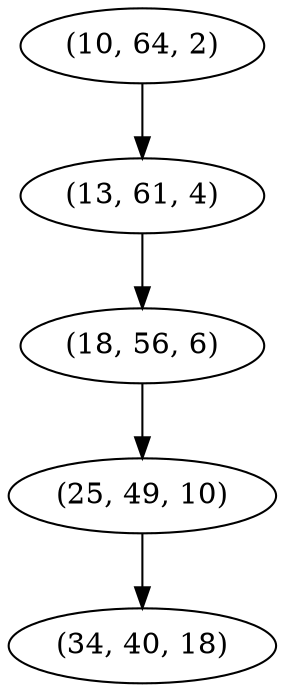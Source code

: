 digraph tree {
    "(10, 64, 2)";
    "(13, 61, 4)";
    "(18, 56, 6)";
    "(25, 49, 10)";
    "(34, 40, 18)";
    "(10, 64, 2)" -> "(13, 61, 4)";
    "(13, 61, 4)" -> "(18, 56, 6)";
    "(18, 56, 6)" -> "(25, 49, 10)";
    "(25, 49, 10)" -> "(34, 40, 18)";
}
